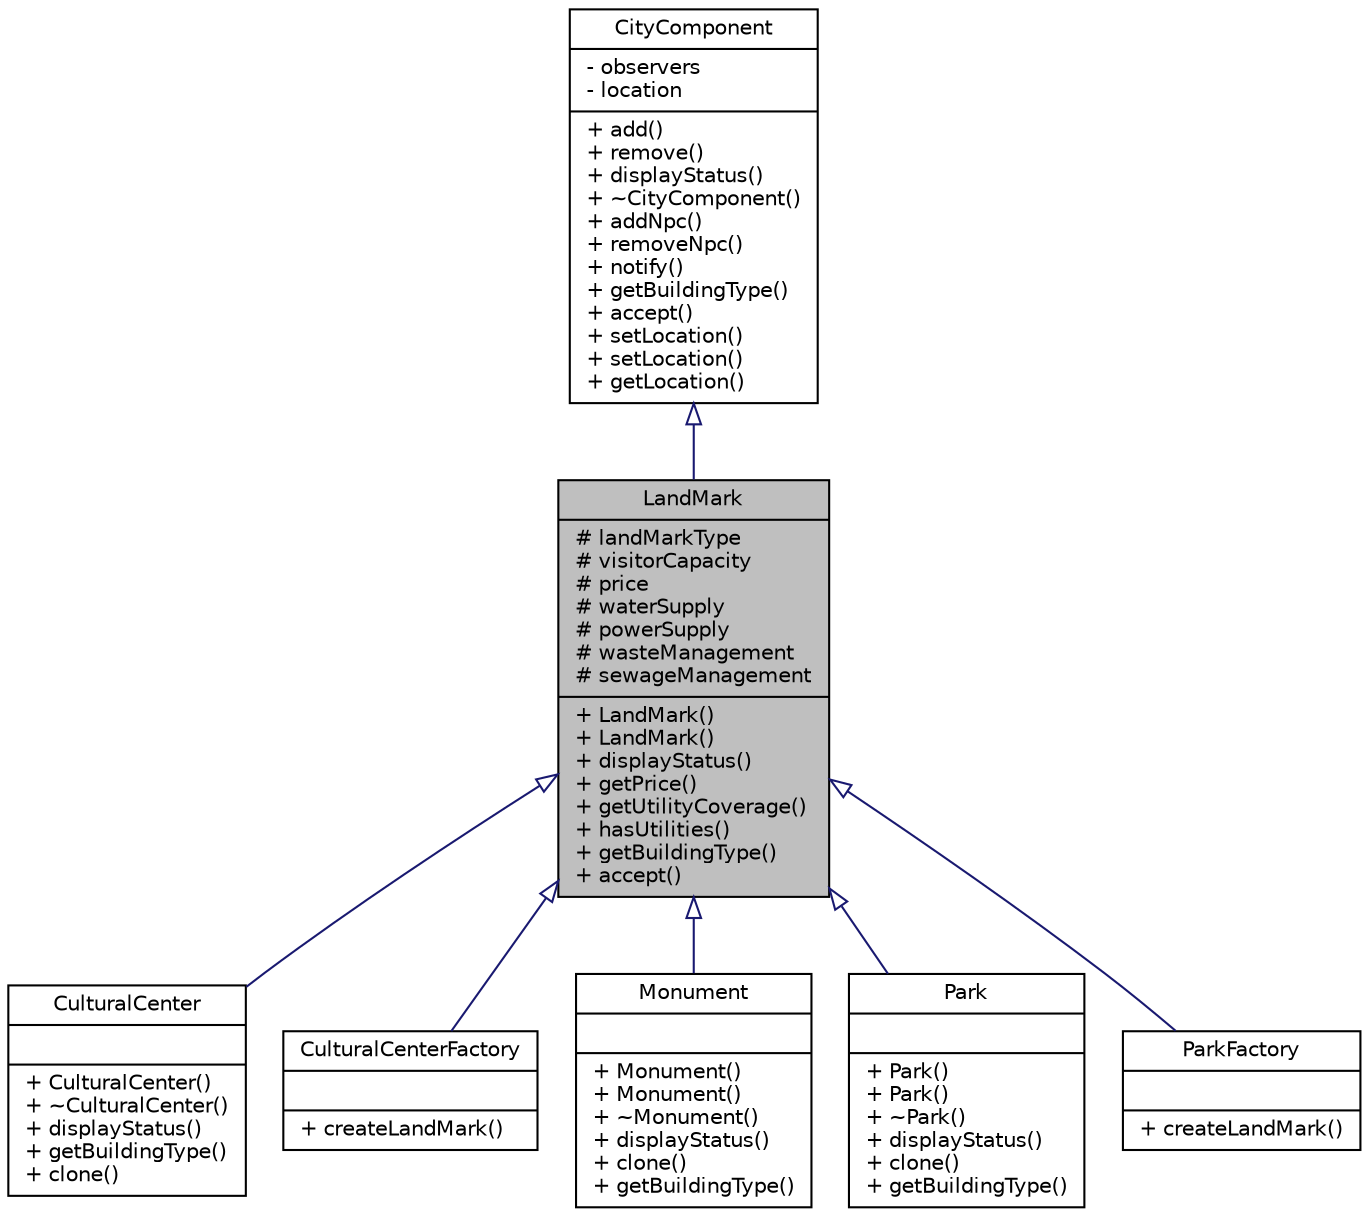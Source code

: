 digraph "LandMark"
{
 // LATEX_PDF_SIZE
  edge [fontname="Helvetica",fontsize="10",labelfontname="Helvetica",labelfontsize="10"];
  node [fontname="Helvetica",fontsize="10",shape=record];
  Node1 [label="{LandMark\n|# landMarkType\l# visitorCapacity\l# price\l# waterSupply\l# powerSupply\l# wasteManagement\l# sewageManagement\l|+ LandMark()\l+ LandMark()\l+ displayStatus()\l+ getPrice()\l+ getUtilityCoverage()\l+ hasUtilities()\l+ getBuildingType()\l+ accept()\l}",height=0.2,width=0.4,color="black", fillcolor="grey75", style="filled", fontcolor="black",tooltip="Represents a landmark within the city."];
  Node2 -> Node1 [dir="back",color="midnightblue",fontsize="10",style="solid",arrowtail="onormal",fontname="Helvetica"];
  Node2 [label="{CityComponent\n|- observers\l- location\l|+ add()\l+ remove()\l+ displayStatus()\l+ ~CityComponent()\l+ addNpc()\l+ removeNpc()\l+ notify()\l+ getBuildingType()\l+ accept()\l+ setLocation()\l+ setLocation()\l+ getLocation()\l}",height=0.2,width=0.4,color="black", fillcolor="white", style="filled",URL="$classCityComponent.html",tooltip="Abstract base class representing a component of a city."];
  Node1 -> Node3 [dir="back",color="midnightblue",fontsize="10",style="solid",arrowtail="onormal",fontname="Helvetica"];
  Node3 [label="{CulturalCenter\n||+ CulturalCenter()\l+ ~CulturalCenter()\l+ displayStatus()\l+ getBuildingType()\l+ clone()\l}",height=0.2,width=0.4,color="black", fillcolor="white", style="filled",URL="$classCulturalCenter.html",tooltip="Represents a cultural center landmark in the city, providing cultural activities and boosting nearby ..."];
  Node1 -> Node4 [dir="back",color="midnightblue",fontsize="10",style="solid",arrowtail="onormal",fontname="Helvetica"];
  Node4 [label="{CulturalCenterFactory\n||+ createLandMark()\l}",height=0.2,width=0.4,color="black", fillcolor="white", style="filled",URL="$classCulturalCenterFactory.html",tooltip="Factory class responsible for creating CulturalCenter landmarks."];
  Node1 -> Node5 [dir="back",color="midnightblue",fontsize="10",style="solid",arrowtail="onormal",fontname="Helvetica"];
  Node5 [label="{Monument\n||+ Monument()\l+ Monument()\l+ ~Monument()\l+ displayStatus()\l+ clone()\l+ getBuildingType()\l}",height=0.2,width=0.4,color="black", fillcolor="white", style="filled",URL="$classMonument.html",tooltip="Represents a Monument, a type of LandMark with specific characteristics and utilities."];
  Node1 -> Node6 [dir="back",color="midnightblue",fontsize="10",style="solid",arrowtail="onormal",fontname="Helvetica"];
  Node6 [label="{Park\n||+ Park()\l+ Park()\l+ ~Park()\l+ displayStatus()\l+ clone()\l+ getBuildingType()\l}",height=0.2,width=0.4,color="black", fillcolor="white", style="filled",URL="$classPark.html",tooltip="Represents a park in the city simulation."];
  Node1 -> Node7 [dir="back",color="midnightblue",fontsize="10",style="solid",arrowtail="onormal",fontname="Helvetica"];
  Node7 [label="{ParkFactory\n||+ createLandMark()\l}",height=0.2,width=0.4,color="black", fillcolor="white", style="filled",URL="$classParkFactory.html",tooltip="Factory class for creating Park objects."];
}
